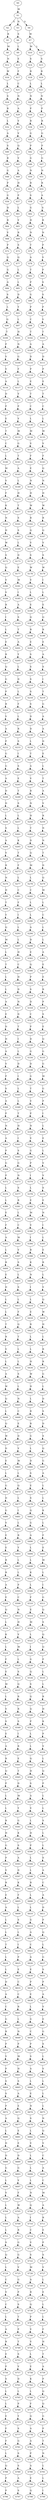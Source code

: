 strict digraph  {
	S0 -> S1 [ label = M ];
	S1 -> S2 [ label = E ];
	S1 -> S3 [ label = N ];
	S1 -> S4 [ label = S ];
	S2 -> S5 [ label = R ];
	S3 -> S6 [ label = S ];
	S4 -> S7 [ label = W ];
	S5 -> S8 [ label = M ];
	S6 -> S9 [ label = L ];
	S7 -> S10 [ label = M ];
	S7 -> S11 [ label = L ];
	S8 -> S12 [ label = N ];
	S9 -> S13 [ label = E ];
	S10 -> S14 [ label = S ];
	S11 -> S15 [ label = S ];
	S12 -> S16 [ label = W ];
	S13 -> S17 [ label = F ];
	S14 -> S18 [ label = R ];
	S15 -> S19 [ label = R ];
	S16 -> S20 [ label = L ];
	S17 -> S21 [ label = C ];
	S18 -> S22 [ label = L ];
	S19 -> S23 [ label = L ];
	S20 -> S24 [ label = S ];
	S21 -> S25 [ label = N ];
	S22 -> S26 [ label = N ];
	S23 -> S27 [ label = N ];
	S24 -> S28 [ label = R ];
	S25 -> S29 [ label = A ];
	S26 -> S30 [ label = P ];
	S27 -> S31 [ label = P ];
	S28 -> S32 [ label = L ];
	S29 -> S33 [ label = V ];
	S30 -> S34 [ label = R ];
	S31 -> S35 [ label = R ];
	S32 -> S36 [ label = A ];
	S33 -> S37 [ label = V ];
	S34 -> S38 [ label = G ];
	S35 -> S39 [ label = G ];
	S36 -> S40 [ label = S ];
	S37 -> S41 [ label = Q ];
	S38 -> S42 [ label = P ];
	S39 -> S43 [ label = P ];
	S40 -> S44 [ label = R ];
	S41 -> S45 [ label = V ];
	S42 -> S46 [ label = G ];
	S43 -> S47 [ label = G ];
	S44 -> S48 [ label = G ];
	S45 -> S49 [ label = A ];
	S46 -> S50 [ label = N ];
	S47 -> S51 [ label = N ];
	S48 -> S52 [ label = P ];
	S49 -> S53 [ label = H ];
	S50 -> S54 [ label = R ];
	S51 -> S55 [ label = R ];
	S52 -> S56 [ label = G ];
	S53 -> S57 [ label = P ];
	S54 -> S58 [ label = S ];
	S55 -> S59 [ label = A ];
	S56 -> S60 [ label = H ];
	S57 -> S61 [ label = L ];
	S58 -> S62 [ label = G ];
	S59 -> S63 [ label = S ];
	S60 -> S64 [ label = R ];
	S61 -> S65 [ label = V ];
	S62 -> S66 [ label = H ];
	S63 -> S67 [ label = R ];
	S64 -> S68 [ label = V ];
	S65 -> S69 [ label = R ];
	S66 -> S70 [ label = N ];
	S67 -> S71 [ label = N ];
	S68 -> S72 [ label = P ];
	S69 -> S73 [ label = S ];
	S70 -> S74 [ label = T ];
	S71 -> S75 [ label = P ];
	S72 -> S76 [ label = Q ];
	S73 -> S77 [ label = Q ];
	S74 -> S78 [ label = A ];
	S75 -> S79 [ label = V ];
	S76 -> S80 [ label = G ];
	S77 -> S81 [ label = L ];
	S78 -> S82 [ label = T ];
	S79 -> S83 [ label = P ];
	S80 -> S84 [ label = A ];
	S81 -> S85 [ label = L ];
	S82 -> S86 [ label = P ];
	S83 -> S87 [ label = S ];
	S84 -> S88 [ label = S ];
	S85 -> S89 [ label = D ];
	S86 -> S90 [ label = G ];
	S87 -> S91 [ label = S ];
	S88 -> S92 [ label = L ];
	S89 -> S93 [ label = Y ];
	S90 -> S94 [ label = P ];
	S91 -> S95 [ label = P ];
	S92 -> S96 [ label = Q ];
	S93 -> S97 [ label = L ];
	S94 -> S98 [ label = C ];
	S95 -> S99 [ label = V ];
	S96 -> S100 [ label = T ];
	S97 -> S101 [ label = H ];
	S98 -> S102 [ label = T ];
	S99 -> S103 [ label = T ];
	S100 -> S104 [ label = P ];
	S101 -> S105 [ label = N ];
	S102 -> S106 [ label = A ];
	S103 -> S107 [ label = A ];
	S104 -> S108 [ label = V ];
	S105 -> S109 [ label = G ];
	S106 -> S110 [ label = D ];
	S107 -> S111 [ label = D ];
	S108 -> S112 [ label = V ];
	S109 -> S113 [ label = F ];
	S110 -> S114 [ label = P ];
	S111 -> S115 [ label = P ];
	S112 -> S116 [ label = A ];
	S113 -> S117 [ label = L ];
	S114 -> S118 [ label = E ];
	S115 -> S119 [ label = E ];
	S116 -> S120 [ label = D ];
	S117 -> S121 [ label = V ];
	S118 -> S122 [ label = T ];
	S119 -> S123 [ label = T ];
	S120 -> S124 [ label = P ];
	S121 -> S125 [ label = P ];
	S122 -> S126 [ label = C ];
	S123 -> S127 [ label = C ];
	S124 -> S128 [ label = E ];
	S125 -> S129 [ label = V ];
	S126 -> S130 [ label = L ];
	S127 -> S131 [ label = L ];
	S128 -> S132 [ label = T ];
	S129 -> S133 [ label = M ];
	S130 -> S134 [ label = M ];
	S131 -> S135 [ label = M ];
	S132 -> S136 [ label = C ];
	S133 -> S137 [ label = G ];
	S134 -> S138 [ label = V ];
	S135 -> S139 [ label = V ];
	S136 -> S140 [ label = L ];
	S137 -> S141 [ label = T ];
	S138 -> S142 [ label = F ];
	S139 -> S143 [ label = F ];
	S140 -> S144 [ label = M ];
	S141 -> S145 [ label = A ];
	S142 -> S146 [ label = E ];
	S143 -> S147 [ label = Q ];
	S144 -> S148 [ label = V ];
	S145 -> S149 [ label = L ];
	S146 -> S150 [ label = N ];
	S147 -> S151 [ label = N ];
	S148 -> S152 [ label = F ];
	S149 -> S153 [ label = H ];
	S150 -> S154 [ label = H ];
	S151 -> S155 [ label = H ];
	S152 -> S156 [ label = K ];
	S153 -> S157 [ label = T ];
	S154 -> S158 [ label = W ];
	S155 -> S159 [ label = W ];
	S156 -> S160 [ label = N ];
	S157 -> S161 [ label = S ];
	S158 -> S162 [ label = R ];
	S159 -> S163 [ label = R ];
	S160 -> S164 [ label = H ];
	S161 -> S165 [ label = S ];
	S162 -> S166 [ label = Q ];
	S163 -> S167 [ label = Q ];
	S164 -> S168 [ label = W ];
	S165 -> S169 [ label = L ];
	S166 -> S170 [ label = V ];
	S167 -> S171 [ label = V ];
	S168 -> S172 [ label = S ];
	S169 -> S173 [ label = D ];
	S170 -> S174 [ label = S ];
	S171 -> S175 [ label = S ];
	S172 -> S176 [ label = Q ];
	S173 -> S177 [ label = E ];
	S174 -> S178 [ label = W ];
	S175 -> S179 [ label = W ];
	S176 -> S180 [ label = V ];
	S177 -> S181 [ label = M ];
	S178 -> S182 [ label = V ];
	S179 -> S183 [ label = I ];
	S180 -> S184 [ label = V ];
	S181 -> S185 [ label = I ];
	S182 -> S186 [ label = L ];
	S183 -> S187 [ label = L ];
	S184 -> S188 [ label = R ];
	S185 -> S189 [ label = A ];
	S186 -> S190 [ label = E ];
	S187 -> S191 [ label = E ];
	S188 -> S192 [ label = I ];
	S189 -> S193 [ label = S ];
	S190 -> S194 [ label = Q ];
	S191 -> S195 [ label = Q ];
	S192 -> S196 [ label = L ];
	S193 -> S197 [ label = T ];
	S194 -> S198 [ label = R ];
	S195 -> S199 [ label = R ];
	S196 -> S200 [ label = E ];
	S197 -> S201 [ label = A ];
	S198 -> S202 [ label = E ];
	S199 -> S203 [ label = E ];
	S200 -> S204 [ label = R ];
	S201 -> S205 [ label = Y ];
	S202 -> S206 [ label = S ];
	S203 -> S207 [ label = A ];
	S204 -> S208 [ label = Q ];
	S205 -> S209 [ label = L ];
	S206 -> S210 [ label = S ];
	S207 -> S211 [ label = S ];
	S208 -> S212 [ label = G ];
	S209 -> S213 [ label = D ];
	S210 -> S214 [ label = S ];
	S211 -> S215 [ label = I ];
	S212 -> S216 [ label = P ];
	S213 -> S217 [ label = L ];
	S214 -> S218 [ label = S ];
	S215 -> S219 [ label = T ];
	S216 -> S220 [ label = R ];
	S217 -> S221 [ label = F ];
	S218 -> S222 [ label = S ];
	S219 -> S223 [ label = G ];
	S220 -> S224 [ label = V ];
	S221 -> S225 [ label = L ];
	S222 -> S226 [ label = D ];
	S223 -> S227 [ label = A ];
	S224 -> S228 [ label = A ];
	S225 -> S229 [ label = R ];
	S226 -> S230 [ label = D ];
	S227 -> S231 [ label = A ];
	S228 -> S232 [ label = P ];
	S229 -> S233 [ label = S ];
	S230 -> S234 [ label = L ];
	S231 -> S235 [ label = D ];
	S232 -> S236 [ label = G ];
	S233 -> S237 [ label = I ];
	S234 -> S238 [ label = T ];
	S235 -> S239 [ label = E ];
	S236 -> S240 [ label = G ];
	S237 -> S241 [ label = S ];
	S238 -> S242 [ label = A ];
	S239 -> S243 [ label = L ];
	S240 -> S244 [ label = A ];
	S241 -> S245 [ label = E ];
	S242 -> S246 [ label = V ];
	S243 -> S247 [ label = T ];
	S244 -> S248 [ label = D ];
	S245 -> S249 [ label = T ];
	S246 -> S250 [ label = R ];
	S247 -> S251 [ label = A ];
	S248 -> S252 [ label = D ];
	S249 -> S253 [ label = S ];
	S250 -> S254 [ label = N ];
	S251 -> S255 [ label = V ];
	S252 -> S256 [ label = L ];
	S253 -> S257 [ label = L ];
	S254 -> S258 [ label = H ];
	S255 -> S259 [ label = R ];
	S256 -> S260 [ label = S ];
	S257 -> S261 [ label = L ];
	S258 -> S262 [ label = T ];
	S259 -> S263 [ label = N ];
	S260 -> S264 [ label = A ];
	S261 -> S265 [ label = K ];
	S262 -> S266 [ label = D ];
	S263 -> S267 [ label = N ];
	S264 -> S268 [ label = V ];
	S265 -> S269 [ label = T ];
	S266 -> S270 [ label = Q ];
	S267 -> S271 [ label = T ];
	S268 -> S272 [ label = R ];
	S269 -> S273 [ label = F ];
	S270 -> S274 [ label = M ];
	S271 -> S275 [ label = D ];
	S272 -> S276 [ label = N ];
	S273 -> S277 [ label = L ];
	S274 -> S278 [ label = L ];
	S275 -> S279 [ label = Q ];
	S276 -> S280 [ label = H ];
	S277 -> S281 [ label = C ];
	S278 -> S282 [ label = C ];
	S279 -> S283 [ label = M ];
	S280 -> S284 [ label = T ];
	S281 -> S285 [ label = F ];
	S282 -> S286 [ label = L ];
	S283 -> S287 [ label = L ];
	S284 -> S288 [ label = Y ];
	S285 -> S289 [ label = I ];
	S286 -> S290 [ label = L ];
	S287 -> S291 [ label = C ];
	S288 -> S292 [ label = Q ];
	S289 -> S293 [ label = L ];
	S290 -> S294 [ label = A ];
	S291 -> S295 [ label = L ];
	S292 -> S296 [ label = M ];
	S293 -> S297 [ label = L ];
	S294 -> S298 [ label = D ];
	S295 -> S299 [ label = L ];
	S296 -> S300 [ label = L ];
	S297 -> S301 [ label = H ];
	S298 -> S302 [ label = E ];
	S299 -> S303 [ label = A ];
	S300 -> S304 [ label = T ];
	S301 -> S305 [ label = C ];
	S302 -> S306 [ label = Q ];
	S303 -> S307 [ label = E ];
	S304 -> S308 [ label = L ];
	S305 -> S309 [ label = H ];
	S306 -> S310 [ label = P ];
	S307 -> S311 [ label = E ];
	S308 -> S312 [ label = L ];
	S309 -> S313 [ label = D ];
	S310 -> S314 [ label = S ];
	S311 -> S315 [ label = R ];
	S312 -> S316 [ label = A ];
	S313 -> S317 [ label = N ];
	S314 -> S318 [ label = D ];
	S315 -> S319 [ label = P ];
	S316 -> S320 [ label = E ];
	S317 -> S321 [ label = D ];
	S318 -> S322 [ label = C ];
	S319 -> S323 [ label = S ];
	S320 -> S324 [ label = D ];
	S321 -> S325 [ label = T ];
	S322 -> S326 [ label = P ];
	S323 -> S327 [ label = E ];
	S324 -> S328 [ label = H ];
	S325 -> S329 [ label = I ];
	S326 -> S330 [ label = D ];
	S327 -> S331 [ label = Q ];
	S328 -> S332 [ label = A ];
	S329 -> S333 [ label = L ];
	S330 -> S334 [ label = G ];
	S331 -> S335 [ label = G ];
	S332 -> S336 [ label = V ];
	S333 -> S337 [ label = D ];
	S334 -> S338 [ label = D ];
	S335 -> S339 [ label = G ];
	S336 -> S340 [ label = P ];
	S337 -> S341 [ label = I ];
	S338 -> S342 [ label = G ];
	S339 -> S343 [ label = M ];
	S340 -> S344 [ label = S ];
	S341 -> S345 [ label = L ];
	S342 -> S346 [ label = T ];
	S343 -> S347 [ label = G ];
	S344 -> S348 [ label = A ];
	S345 -> S349 [ label = L ];
	S346 -> S350 [ label = V ];
	S347 -> S351 [ label = P ];
	S348 -> S352 [ label = P ];
	S349 -> S353 [ label = T ];
	S350 -> S354 [ label = P ];
	S351 -> S355 [ label = I ];
	S352 -> S356 [ label = N ];
	S353 -> S357 [ label = H ];
	S354 -> S358 [ label = N ];
	S355 -> S359 [ label = L ];
	S356 -> S360 [ label = A ];
	S357 -> S361 [ label = I ];
	S358 -> S362 [ label = V ];
	S359 -> S363 [ label = E ];
	S360 -> S364 [ label = P ];
	S361 -> S365 [ label = S ];
	S362 -> S366 [ label = G ];
	S363 -> S367 [ label = L ];
	S364 -> S368 [ label = G ];
	S365 -> S369 [ label = G ];
	S366 -> S370 [ label = P ];
	S367 -> S371 [ label = V ];
	S368 -> S372 [ label = P ];
	S369 -> S373 [ label = N ];
	S370 -> S374 [ label = I ];
	S371 -> S375 [ label = V ];
	S372 -> S376 [ label = L ];
	S373 -> S377 [ label = S ];
	S374 -> S378 [ label = L ];
	S375 -> S379 [ label = S ];
	S376 -> S380 [ label = L ];
	S377 -> S381 [ label = R ];
	S378 -> S382 [ label = E ];
	S379 -> S383 [ label = E ];
	S380 -> S384 [ label = E ];
	S381 -> S385 [ label = L ];
	S382 -> S386 [ label = M ];
	S383 -> S387 [ label = N ];
	S384 -> S388 [ label = F ];
	S385 -> S389 [ label = C ];
	S386 -> S390 [ label = V ];
	S387 -> S391 [ label = I ];
	S388 -> S392 [ label = A ];
	S389 -> S393 [ label = M ];
	S390 -> S394 [ label = I ];
	S391 -> S395 [ label = L ];
	S392 -> S396 [ label = L ];
	S393 -> S397 [ label = V ];
	S394 -> S398 [ label = R ];
	S395 -> S399 [ label = E ];
	S396 -> S400 [ label = R ];
	S397 -> S401 [ label = S ];
	S398 -> S402 [ label = K ];
	S399 -> S403 [ label = R ];
	S400 -> S404 [ label = E ];
	S401 -> S405 [ label = L ];
	S402 -> S406 [ label = N ];
	S403 -> S407 [ label = L ];
	S404 -> S408 [ label = D ];
	S405 -> S409 [ label = S ];
	S406 -> S410 [ label = I ];
	S407 -> S411 [ label = V ];
	S408 -> S412 [ label = L ];
	S409 -> S413 [ label = L ];
	S410 -> S414 [ label = L ];
	S411 -> S415 [ label = Q ];
	S412 -> S416 [ label = L ];
	S413 -> S417 [ label = F ];
	S414 -> S418 [ label = E ];
	S415 -> S419 [ label = W ];
	S416 -> S420 [ label = T ];
	S417 -> S421 [ label = Q ];
	S418 -> S422 [ label = R ];
	S419 -> S423 [ label = H ];
	S420 -> S424 [ label = R ];
	S421 -> S425 [ label = T ];
	S422 -> S426 [ label = L ];
	S423 -> S427 [ label = L ];
	S424 -> S428 [ label = V ];
	S425 -> S429 [ label = L ];
	S426 -> S430 [ label = L ];
	S427 -> S431 [ label = R ];
	S428 -> S432 [ label = L ];
	S429 -> S433 [ label = L ];
	S430 -> S434 [ label = H ];
	S431 -> S435 [ label = R ];
	S432 -> S436 [ label = A ];
	S433 -> S437 [ label = S ];
	S434 -> S438 [ label = W ];
	S435 -> S439 [ label = G ];
	S436 -> S440 [ label = W ];
	S437 -> S441 [ label = L ];
	S438 -> S442 [ label = H ];
	S439 -> S443 [ label = L ];
	S440 -> S444 [ label = Q ];
	S441 -> S445 [ label = N ];
	S442 -> S446 [ label = L ];
	S443 -> S447 [ label = D ];
	S444 -> S448 [ label = L ];
	S445 -> S449 [ label = C ];
	S446 -> S450 [ label = R ];
	S447 -> S451 [ label = S ];
	S448 -> S452 [ label = Q ];
	S449 -> S453 [ label = E ];
	S450 -> S454 [ label = R ];
	S451 -> S455 [ label = D ];
	S452 -> S456 [ label = W ];
	S453 -> S457 [ label = D ];
	S454 -> S458 [ label = G ];
	S455 -> S459 [ label = S ];
	S456 -> S460 [ label = D ];
	S457 -> S461 [ label = V ];
	S458 -> S462 [ label = L ];
	S459 -> S463 [ label = Q ];
	S460 -> S464 [ label = E ];
	S461 -> S465 [ label = M ];
	S462 -> S466 [ label = D ];
	S463 -> S467 [ label = G ];
	S464 -> S468 [ label = L ];
	S465 -> S469 [ label = L ];
	S466 -> S470 [ label = S ];
	S467 -> S471 [ label = A ];
	S468 -> S472 [ label = G ];
	S469 -> S473 [ label = Q ];
	S470 -> S474 [ label = E ];
	S471 -> S475 [ label = L ];
	S472 -> S476 [ label = D ];
	S473 -> S477 [ label = L ];
	S474 -> S478 [ label = S ];
	S475 -> S479 [ label = L ];
	S476 -> S480 [ label = G ];
	S477 -> S481 [ label = I ];
	S478 -> S482 [ label = Q ];
	S479 -> S483 [ label = K ];
	S480 -> S484 [ label = V ];
	S481 -> S485 [ label = L ];
	S482 -> S486 [ label = G ];
	S483 -> S487 [ label = L ];
	S484 -> S488 [ label = E ];
	S485 -> S489 [ label = R ];
	S486 -> S490 [ label = A ];
	S487 -> S491 [ label = F ];
	S488 -> S492 [ label = E ];
	S489 -> S493 [ label = Y ];
	S490 -> S494 [ label = L ];
	S491 -> S495 [ label = E ];
	S492 -> S496 [ label = R ];
	S493 -> S497 [ label = L ];
	S494 -> S498 [ label = L ];
	S495 -> S499 [ label = M ];
	S496 -> S500 [ label = R ];
	S497 -> S501 [ label = L ];
	S498 -> S502 [ label = K ];
	S499 -> S503 [ label = L ];
	S500 -> S504 [ label = A ];
	S501 -> S505 [ label = P ];
	S502 -> S506 [ label = L ];
	S503 -> S507 [ label = I ];
	S504 -> S508 [ label = E ];
	S505 -> S509 [ label = C ];
	S506 -> S510 [ label = F ];
	S507 -> S511 [ label = G ];
	S508 -> S512 [ label = Q ];
	S509 -> S513 [ label = N ];
	S510 -> S514 [ label = E ];
	S511 -> S515 [ label = Q ];
	S512 -> S516 [ label = L ];
	S513 -> S517 [ label = H ];
	S514 -> S518 [ label = M ];
	S515 -> S519 [ label = S ];
	S516 -> S520 [ label = K ];
	S517 -> S521 [ label = V ];
	S518 -> S522 [ label = L ];
	S519 -> S523 [ label = Q ];
	S520 -> S524 [ label = L ];
	S521 -> S525 [ label = M ];
	S522 -> S526 [ label = I ];
	S523 -> S527 [ label = Q ];
	S524 -> S528 [ label = F ];
	S525 -> S529 [ label = L ];
	S526 -> S530 [ label = G ];
	S527 -> S531 [ label = P ];
	S528 -> S532 [ label = E ];
	S529 -> S533 [ label = S ];
	S530 -> S534 [ label = Q ];
	S531 -> S535 [ label = L ];
	S532 -> S536 [ label = M ];
	S533 -> S537 [ label = Q ];
	S534 -> S538 [ label = S ];
	S535 -> S539 [ label = L ];
	S536 -> S540 [ label = L ];
	S537 -> S541 [ label = R ];
	S538 -> S542 [ label = Q ];
	S539 -> S543 [ label = R ];
	S540 -> S544 [ label = V ];
	S541 -> S545 [ label = R ];
	S542 -> S546 [ label = Q ];
	S543 -> S547 [ label = H ];
	S544 -> S548 [ label = S ];
	S545 -> S549 [ label = S ];
	S546 -> S550 [ label = P ];
	S547 -> S551 [ label = K ];
	S548 -> S552 [ label = E ];
	S549 -> S553 [ label = I ];
	S550 -> S554 [ label = L ];
	S551 -> S555 [ label = P ];
	S552 -> S556 [ label = A ];
	S553 -> S557 [ label = R ];
	S554 -> S558 [ label = L ];
	S555 -> S559 [ label = V ];
	S556 -> S560 [ label = R ];
	S557 -> S561 [ label = E ];
	S558 -> S562 [ label = Q ];
	S559 -> S563 [ label = L ];
	S560 -> S564 [ label = Q ];
	S561 -> S565 [ label = T ];
	S562 -> S566 [ label = H ];
	S563 -> S567 [ label = Q ];
	S564 -> S568 [ label = P ];
	S565 -> S569 [ label = D ];
	S566 -> S570 [ label = S ];
	S567 -> S571 [ label = P ];
	S568 -> S572 [ label = L ];
	S569 -> S573 [ label = M ];
	S570 -> S574 [ label = A ];
	S571 -> S575 [ label = L ];
	S572 -> S576 [ label = L ];
	S573 -> S577 [ label = Y ];
	S574 -> S578 [ label = V ];
	S575 -> S579 [ label = L ];
	S576 -> S580 [ label = R ];
	S577 -> S581 [ label = G ];
	S578 -> S582 [ label = L ];
	S579 -> S583 [ label = S ];
	S580 -> S584 [ label = H ];
	S581 -> S585 [ label = K ];
	S582 -> S586 [ label = H ];
	S583 -> S587 [ label = L ];
	S584 -> S588 [ label = G ];
	S585 -> S589 [ label = S ];
	S586 -> S590 [ label = P ];
	S587 -> S591 [ label = L ];
	S588 -> S592 [ label = P ];
	S589 -> S593 [ label = A ];
	S590 -> S594 [ label = L ];
	S591 -> S595 [ label = S ];
	S592 -> S596 [ label = V ];
	S593 -> S597 [ label = D ];
	S594 -> S598 [ label = L ];
	S595 -> S599 [ label = A ];
	S596 -> S600 [ label = R ];
	S597 -> S601 [ label = K ];
	S598 -> S602 [ label = R ];
	S599 -> S603 [ label = C ];
	S600 -> S604 [ label = E ];
	S601 -> S605 [ label = F ];
	S602 -> S606 [ label = L ];
	S603 -> S607 [ label = A ];
	S604 -> S608 [ label = A ];
	S605 -> S609 [ label = L ];
	S606 -> S610 [ label = L ];
	S607 -> S611 [ label = D ];
	S608 -> S612 [ label = L ];
	S609 -> S613 [ label = S ];
	S610 -> S614 [ label = G ];
	S611 -> S615 [ label = P ];
	S612 -> S616 [ label = L ];
	S613 -> S617 [ label = L ];
	S614 -> S618 [ label = A ];
	S615 -> S619 [ label = Q ];
	S616 -> S620 [ label = T ];
	S617 -> S621 [ label = I ];
	S618 -> S622 [ label = C ];
	S619 -> S623 [ label = L ];
	S620 -> S624 [ label = L ];
	S621 -> S625 [ label = P ];
	S622 -> S626 [ label = A ];
	S623 -> S627 [ label = G ];
	S624 -> S628 [ label = L ];
	S625 -> S629 [ label = E ];
	S626 -> S630 [ label = E ];
	S627 -> S631 [ label = S ];
	S628 -> S632 [ label = D ];
	S629 -> S633 [ label = C ];
	S630 -> S634 [ label = P ];
	S631 -> S635 [ label = P ];
	S632 -> S636 [ label = A ];
	S633 -> S637 [ label = C ];
	S634 -> S638 [ label = E ];
	S635 -> S639 [ label = A ];
	S636 -> S640 [ label = C ];
	S637 -> S641 [ label = R ];
	S638 -> S642 [ label = L ];
	S639 -> S643 [ label = V ];
	S640 -> S644 [ label = G ];
	S641 -> S645 [ label = L ];
	S642 -> S646 [ label = G ];
	S643 -> S647 [ label = E ];
	S644 -> S648 [ label = R ];
	S645 -> S649 [ label = N ];
	S646 -> S650 [ label = C ];
	S647 -> S651 [ label = G ];
	S648 -> S652 [ label = P ];
	S649 -> S653 [ label = P ];
	S650 -> S654 [ label = P ];
	S651 -> S655 [ label = S ];
	S652 -> S656 [ label = V ];
	S653 -> S657 [ label = M ];
	S654 -> S658 [ label = S ];
	S655 -> S659 [ label = L ];
	S656 -> S660 [ label = P ];
	S657 -> S661 [ label = H ];
	S658 -> S662 [ label = A ];
	S659 -> S663 [ label = V ];
	S660 -> S664 [ label = S ];
	S661 -> S665 [ label = S ];
	S662 -> S666 [ label = L ];
	S663 -> S667 [ label = L ];
	S664 -> S668 [ label = S ];
	S665 -> S669 [ label = A ];
	S666 -> S670 [ label = E ];
	S667 -> S671 [ label = L ];
	S668 -> S672 [ label = P ];
	S669 -> S673 [ label = E ];
	S670 -> S674 [ label = N ];
	S671 -> S675 [ label = L ];
	S672 -> S676 [ label = A ];
	S673 -> S677 [ label = Q ];
	S674 -> S678 [ label = S ];
	S675 -> S679 [ label = N ];
	S676 -> S680 [ label = L ];
	S677 -> S681 [ label = E ];
	S678 -> S682 [ label = L ];
	S679 -> S683 [ label = Q ];
	S680 -> S684 [ label = D ];
	S681 -> S685 [ label = E ];
	S682 -> S686 [ label = V ];
	S683 -> S687 [ label = V ];
	S684 -> S688 [ label = D ];
	S685 -> S689 [ label = D ];
	S686 -> S690 [ label = L ];
	S687 -> S691 [ label = C ];
	S688 -> S692 [ label = G ];
	S689 -> S693 [ label = G ];
	S690 -> S694 [ label = L ];
	S691 -> S695 [ label = A ];
	S692 -> S696 [ label = L ];
	S693 -> S697 [ label = V ];
	S694 -> S698 [ label = L ];
	S695 -> S699 [ label = C ];
	S696 -> S700 [ label = V ];
	S697 -> S701 [ label = F ];
	S698 -> S702 [ label = N ];
	S699 -> S703 [ label = M ];
	S700 -> S704 [ label = L ];
	S701 -> S705 [ label = W ];
	S702 -> S706 [ label = Q ];
	S703 -> S707 [ label = A ];
	S704 -> S708 [ label = L ];
	S705 -> S709 [ label = A ];
	S706 -> S710 [ label = I ];
	S707 -> S711 [ label = R ];
	S708 -> S712 [ label = L ];
	S709 -> S713 [ label = R ];
	S710 -> S714 [ label = C ];
	S711 -> S715 [ label = E ];
	S712 -> S716 [ label = S ];
	S713 -> S717 [ label = G ];
	S714 -> S718 [ label = V ];
	S715 -> S719 [ label = P ];
	S716 -> S720 [ label = Q ];
	S717 -> S721 [ label = G ];
	S718 -> S722 [ label = S ];
	S719 -> S723 [ label = S ];
	S720 -> S724 [ label = L ];
	S721 -> S725 [ label = V ];
	S722 -> S726 [ label = M ];
	S723 -> S727 [ label = V ];
	S724 -> S728 [ label = C ];
	S725 -> S729 [ label = G ];
	S726 -> S730 [ label = A ];
	S727 -> S731 [ label = L ];
	S728 -> S732 [ label = V ];
	S729 -> S733 [ label = P ];
	S730 -> S734 [ label = R ];
	S731 -> S735 [ label = E ];
	S732 -> S736 [ label = C ];
	S733 -> S737 [ label = S ];
	S734 -> S738 [ label = Q ];
	S735 -> S739 [ label = L ];
	S736 -> S740 [ label = L ];
	S737 -> S741 [ label = T ];
	S738 -> S742 [ label = P ];
	S739 -> S743 [ label = L ];
	S740 -> S744 [ label = A ];
	S741 -> S745 [ label = P ];
	S742 -> S746 [ label = V ];
	S743 -> S747 [ label = F ];
	S744 -> S748 [ label = R ];
	S745 -> S749 [ label = T ];
	S746 -> S750 [ label = V ];
	S747 -> S751 [ label = H ];
	S748 -> S752 [ label = E ];
	S749 -> S753 [ label = S ];
	S750 -> S754 [ label = L ];
	S751 -> S755 [ label = T ];
	S752 -> S756 [ label = P ];
	S753 -> S757 [ label = V ];
	S754 -> S758 [ label = E ];
	S755 -> S759 [ label = A ];
	S756 -> S760 [ label = S ];
	S757 -> S761 [ label = D ];
	S758 -> S762 [ label = K ];
	S759 -> S763 [ label = P ];
	S760 -> S764 [ label = L ];
	S761 -> S765 [ label = L ];
	S762 -> S766 [ label = L ];
	S763 -> S767 [ label = Q ];
	S764 -> S768 [ label = L ];
	S765 -> S769 [ label = P ];
	S766 -> S770 [ label = F ];
	S767 -> S771 [ label = Q ];
	S768 -> S772 [ label = E ];
	S769 -> S773 [ label = Y ];
	S770 -> S774 [ label = Q ];
	S771 -> S775 [ label = G ];
	S772 -> S776 [ label = F ];
	S773 -> S777 [ label = S ];
	S774 -> S778 [ label = A ];
	S775 -> S779 [ label = P ];
	S776 -> S780 [ label = F ];
	S777 -> S781 [ label = G ];
	S778 -> S782 [ label = A ];
	S779 -> S783 [ label = T ];
	S780 -> S784 [ label = L ];
	S781 -> S785 [ label = S ];
	S782 -> S786 [ label = P ];
	S783 -> S787 [ label = N ];
	S784 -> S788 [ label = Q ];
	S785 -> S789 [ label = S ];
	S786 -> S790 [ label = A ];
	S787 -> S791 [ label = L ];
	S788 -> S792 [ label = P ];
	S789 -> S793 [ label = A ];
	S790 -> S794 [ label = E ];
	S791 -> S795 [ label = L ];
	S792 -> S796 [ label = P ];
	S793 -> S797 [ label = S ];
	S794 -> S798 [ label = Q ];
	S795 -> S799 [ label = I ];
}
